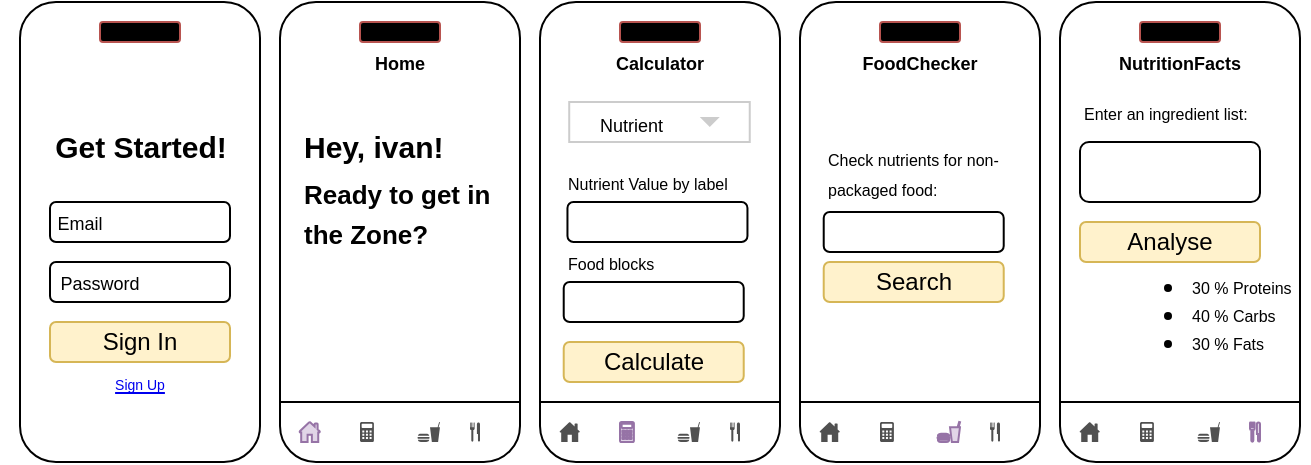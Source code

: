 <mxfile version="24.2.5" type="github">
  <diagram id="C5RBs43oDa-KdzZeNtuy" name="Page-1">
    <mxGraphModel dx="984" dy="659" grid="1" gridSize="10" guides="1" tooltips="1" connect="1" arrows="1" fold="1" page="1" pageScale="1" pageWidth="827" pageHeight="1169" math="0" shadow="0">
      <root>
        <mxCell id="WIyWlLk6GJQsqaUBKTNV-0" />
        <mxCell id="WIyWlLk6GJQsqaUBKTNV-1" parent="WIyWlLk6GJQsqaUBKTNV-0" />
        <mxCell id="LmptgclhA3fd6WnhmWBI-0" value="" style="rounded=1;whiteSpace=wrap;html=1;" vertex="1" parent="WIyWlLk6GJQsqaUBKTNV-1">
          <mxGeometry x="220" y="600" width="120" height="230" as="geometry" />
        </mxCell>
        <mxCell id="LmptgclhA3fd6WnhmWBI-1" value="" style="rounded=1;whiteSpace=wrap;html=1;fillColor=#000000;strokeColor=#b85450;fontStyle=1" vertex="1" parent="WIyWlLk6GJQsqaUBKTNV-1">
          <mxGeometry x="260" y="610" width="40" height="10" as="geometry" />
        </mxCell>
        <mxCell id="LmptgclhA3fd6WnhmWBI-2" value="&lt;span style=&quot;font-size: 15px;&quot;&gt;Hey, ivan!&amp;nbsp;&lt;/span&gt;" style="text;strokeColor=none;fillColor=none;html=1;fontSize=24;fontStyle=1;verticalAlign=middle;align=left;" vertex="1" parent="WIyWlLk6GJQsqaUBKTNV-1">
          <mxGeometry x="230" y="650" width="100" height="40" as="geometry" />
        </mxCell>
        <UserObject label="&lt;font style=&quot;font-size: 9px;&quot;&gt;Home&lt;/font&gt;" placeholders="1" name="Variable" id="LmptgclhA3fd6WnhmWBI-3">
          <mxCell style="text;html=1;strokeColor=none;fillColor=none;align=center;verticalAlign=middle;whiteSpace=wrap;overflow=hidden;fontStyle=1" vertex="1" parent="WIyWlLk6GJQsqaUBKTNV-1">
            <mxGeometry x="240" y="620" width="80" height="20" as="geometry" />
          </mxCell>
        </UserObject>
        <mxCell id="LmptgclhA3fd6WnhmWBI-4" value="" style="rounded=1;whiteSpace=wrap;html=1;" vertex="1" parent="WIyWlLk6GJQsqaUBKTNV-1">
          <mxGeometry x="90" y="600" width="120" height="230" as="geometry" />
        </mxCell>
        <mxCell id="LmptgclhA3fd6WnhmWBI-5" value="" style="rounded=1;whiteSpace=wrap;html=1;fillColor=#000000;strokeColor=#b85450;" vertex="1" parent="WIyWlLk6GJQsqaUBKTNV-1">
          <mxGeometry x="130" y="610" width="40" height="10" as="geometry" />
        </mxCell>
        <mxCell id="LmptgclhA3fd6WnhmWBI-6" value="" style="rounded=1;whiteSpace=wrap;html=1;" vertex="1" parent="WIyWlLk6GJQsqaUBKTNV-1">
          <mxGeometry x="105" y="700" width="90" height="20" as="geometry" />
        </mxCell>
        <mxCell id="LmptgclhA3fd6WnhmWBI-7" value="" style="rounded=1;whiteSpace=wrap;html=1;" vertex="1" parent="WIyWlLk6GJQsqaUBKTNV-1">
          <mxGeometry x="105" y="730" width="90" height="20" as="geometry" />
        </mxCell>
        <mxCell id="LmptgclhA3fd6WnhmWBI-8" value="Sign In" style="rounded=1;whiteSpace=wrap;html=1;fillColor=#fff2cc;strokeColor=#d6b656;" vertex="1" parent="WIyWlLk6GJQsqaUBKTNV-1">
          <mxGeometry x="105" y="760" width="90" height="20" as="geometry" />
        </mxCell>
        <UserObject label="&lt;font style=&quot;font-size: 7px;&quot;&gt;Sign Up&lt;/font&gt;" link="https://www.draw.io" id="LmptgclhA3fd6WnhmWBI-9">
          <mxCell style="text;html=1;strokeColor=none;fillColor=none;whiteSpace=wrap;align=center;verticalAlign=middle;fontColor=#0000EE;fontStyle=4;" vertex="1" parent="WIyWlLk6GJQsqaUBKTNV-1">
            <mxGeometry x="120" y="770" width="60" height="40" as="geometry" />
          </mxCell>
        </UserObject>
        <mxCell id="LmptgclhA3fd6WnhmWBI-10" value="&lt;span style=&quot;font-size: 15px;&quot;&gt;Get Started!&lt;/span&gt;" style="text;strokeColor=none;fillColor=none;html=1;fontSize=24;fontStyle=1;verticalAlign=middle;align=center;" vertex="1" parent="WIyWlLk6GJQsqaUBKTNV-1">
          <mxGeometry x="100" y="650" width="100" height="40" as="geometry" />
        </mxCell>
        <UserObject label="&lt;font style=&quot;font-size: 9px;&quot;&gt;Email&lt;/font&gt;" placeholders="1" name="Variable" id="LmptgclhA3fd6WnhmWBI-11">
          <mxCell style="text;html=1;strokeColor=none;fillColor=none;align=center;verticalAlign=middle;whiteSpace=wrap;overflow=hidden;" vertex="1" parent="WIyWlLk6GJQsqaUBKTNV-1">
            <mxGeometry x="80" y="700" width="80" height="20" as="geometry" />
          </mxCell>
        </UserObject>
        <UserObject label="&lt;font style=&quot;font-size: 9px;&quot;&gt;Password&lt;/font&gt;" placeholders="1" name="Variable" id="LmptgclhA3fd6WnhmWBI-12">
          <mxCell style="text;html=1;strokeColor=none;fillColor=none;align=center;verticalAlign=middle;whiteSpace=wrap;overflow=hidden;" vertex="1" parent="WIyWlLk6GJQsqaUBKTNV-1">
            <mxGeometry x="90" y="730" width="80" height="20" as="geometry" />
          </mxCell>
        </UserObject>
        <mxCell id="LmptgclhA3fd6WnhmWBI-13" value="" style="sketch=0;pointerEvents=1;shadow=0;dashed=0;html=1;strokeColor=#9673a6;fillColor=#e1d5e7;labelPosition=center;verticalLabelPosition=bottom;verticalAlign=top;outlineConnect=0;align=center;shape=mxgraph.office.concepts.home;fontStyle=1" vertex="1" parent="WIyWlLk6GJQsqaUBKTNV-1">
          <mxGeometry x="229.74" y="810" width="10.26" height="10" as="geometry" />
        </mxCell>
        <mxCell id="LmptgclhA3fd6WnhmWBI-14" value="" style="sketch=0;pointerEvents=1;shadow=0;dashed=0;html=1;strokeColor=none;fillColor=#505050;labelPosition=center;verticalLabelPosition=bottom;verticalAlign=top;outlineConnect=0;align=center;shape=mxgraph.office.concepts.calculator;fontStyle=1" vertex="1" parent="WIyWlLk6GJQsqaUBKTNV-1">
          <mxGeometry x="260" y="810" width="6.95" height="10" as="geometry" />
        </mxCell>
        <mxCell id="LmptgclhA3fd6WnhmWBI-15" value="" style="shape=mxgraph.signs.food.fast_food;html=1;pointerEvents=1;fillColor=#505050;strokeColor=none;verticalLabelPosition=bottom;verticalAlign=top;align=center;fontStyle=1" vertex="1" parent="WIyWlLk6GJQsqaUBKTNV-1">
          <mxGeometry x="288.73" y="810" width="11.27" height="10" as="geometry" />
        </mxCell>
        <mxCell id="LmptgclhA3fd6WnhmWBI-16" value="" style="shape=mxgraph.signs.food.restaurant_2;html=1;pointerEvents=1;fillColor=#505050;strokeColor=none;verticalLabelPosition=bottom;verticalAlign=top;align=center;fontStyle=1" vertex="1" parent="WIyWlLk6GJQsqaUBKTNV-1">
          <mxGeometry x="315" y="810" width="5" height="10" as="geometry" />
        </mxCell>
        <mxCell id="LmptgclhA3fd6WnhmWBI-17" value="" style="verticalLabelPosition=bottom;shadow=0;dashed=0;align=center;html=1;verticalAlign=top;strokeWidth=1;shape=mxgraph.mockup.markup.line;strokeColor=#000000;" vertex="1" parent="WIyWlLk6GJQsqaUBKTNV-1">
          <mxGeometry x="220" y="790" width="120" height="20" as="geometry" />
        </mxCell>
        <mxCell id="LmptgclhA3fd6WnhmWBI-18" value="" style="shape=image;html=1;verticalAlign=top;verticalLabelPosition=bottom;labelBackgroundColor=#ffffff;imageAspect=0;aspect=fixed;image=https://cdn3.iconfinder.com/data/icons/user-interface-169/32/logout-128.png;fontStyle=1" vertex="1" parent="WIyWlLk6GJQsqaUBKTNV-1">
          <mxGeometry x="320" y="625" width="10" height="10" as="geometry" />
        </mxCell>
        <mxCell id="LmptgclhA3fd6WnhmWBI-19" value="&lt;font style=&quot;font-size: 13px;&quot;&gt;Ready to get in&lt;/font&gt;&lt;div style=&quot;line-height: 40%;&quot;&gt;&lt;font style=&quot;font-size: 13px;&quot;&gt;the Zone?&lt;/font&gt;&lt;/div&gt;" style="text;strokeColor=none;fillColor=none;html=1;fontSize=24;fontStyle=1;verticalAlign=middle;align=left;" vertex="1" parent="WIyWlLk6GJQsqaUBKTNV-1">
          <mxGeometry x="229.74" y="680" width="100" height="40" as="geometry" />
        </mxCell>
        <mxCell id="LmptgclhA3fd6WnhmWBI-38" value="" style="rounded=1;whiteSpace=wrap;html=1;" vertex="1" parent="WIyWlLk6GJQsqaUBKTNV-1">
          <mxGeometry x="350" y="600" width="120" height="230" as="geometry" />
        </mxCell>
        <mxCell id="LmptgclhA3fd6WnhmWBI-39" value="" style="rounded=1;whiteSpace=wrap;html=1;fillColor=#000000;strokeColor=#b85450;fontStyle=1" vertex="1" parent="WIyWlLk6GJQsqaUBKTNV-1">
          <mxGeometry x="390" y="610" width="40" height="10" as="geometry" />
        </mxCell>
        <UserObject label="&lt;font style=&quot;font-size: 9px;&quot;&gt;Calculator&lt;/font&gt;" placeholders="1" name="Variable" id="LmptgclhA3fd6WnhmWBI-41">
          <mxCell style="text;html=1;strokeColor=none;fillColor=none;align=center;verticalAlign=middle;whiteSpace=wrap;overflow=hidden;fontStyle=1" vertex="1" parent="WIyWlLk6GJQsqaUBKTNV-1">
            <mxGeometry x="370" y="620" width="80" height="20" as="geometry" />
          </mxCell>
        </UserObject>
        <mxCell id="LmptgclhA3fd6WnhmWBI-42" value="" style="sketch=0;pointerEvents=1;shadow=0;dashed=0;html=1;strokeColor=none;fillColor=#505050;labelPosition=center;verticalLabelPosition=bottom;verticalAlign=top;outlineConnect=0;align=center;shape=mxgraph.office.concepts.home;fontStyle=1" vertex="1" parent="WIyWlLk6GJQsqaUBKTNV-1">
          <mxGeometry x="359.74" y="810" width="10.26" height="10" as="geometry" />
        </mxCell>
        <mxCell id="LmptgclhA3fd6WnhmWBI-43" value="" style="sketch=0;pointerEvents=1;shadow=0;dashed=0;html=1;strokeColor=#9673a6;fillColor=#e1d5e7;labelPosition=center;verticalLabelPosition=bottom;verticalAlign=top;outlineConnect=0;align=center;shape=mxgraph.office.concepts.calculator;fontStyle=1" vertex="1" parent="WIyWlLk6GJQsqaUBKTNV-1">
          <mxGeometry x="390" y="810" width="6.95" height="10" as="geometry" />
        </mxCell>
        <mxCell id="LmptgclhA3fd6WnhmWBI-44" value="" style="shape=mxgraph.signs.food.fast_food;html=1;pointerEvents=1;fillColor=#505050;strokeColor=none;verticalLabelPosition=bottom;verticalAlign=top;align=center;fontStyle=1" vertex="1" parent="WIyWlLk6GJQsqaUBKTNV-1">
          <mxGeometry x="418.73" y="810" width="11.27" height="10" as="geometry" />
        </mxCell>
        <mxCell id="LmptgclhA3fd6WnhmWBI-45" value="" style="shape=mxgraph.signs.food.restaurant_2;html=1;pointerEvents=1;fillColor=#505050;strokeColor=none;verticalLabelPosition=bottom;verticalAlign=top;align=center;fontStyle=1" vertex="1" parent="WIyWlLk6GJQsqaUBKTNV-1">
          <mxGeometry x="445" y="810" width="5" height="10" as="geometry" />
        </mxCell>
        <mxCell id="LmptgclhA3fd6WnhmWBI-46" value="" style="verticalLabelPosition=bottom;shadow=0;dashed=0;align=center;html=1;verticalAlign=top;strokeWidth=1;shape=mxgraph.mockup.markup.line;strokeColor=#000000;" vertex="1" parent="WIyWlLk6GJQsqaUBKTNV-1">
          <mxGeometry x="350" y="790" width="120" height="20" as="geometry" />
        </mxCell>
        <mxCell id="LmptgclhA3fd6WnhmWBI-49" value="" style="rounded=1;whiteSpace=wrap;html=1;" vertex="1" parent="WIyWlLk6GJQsqaUBKTNV-1">
          <mxGeometry x="480" y="600" width="120" height="230" as="geometry" />
        </mxCell>
        <mxCell id="LmptgclhA3fd6WnhmWBI-50" value="" style="rounded=1;whiteSpace=wrap;html=1;fillColor=#000000;strokeColor=#b85450;fontStyle=1" vertex="1" parent="WIyWlLk6GJQsqaUBKTNV-1">
          <mxGeometry x="520" y="610" width="40" height="10" as="geometry" />
        </mxCell>
        <UserObject label="&lt;font style=&quot;font-size: 9px;&quot;&gt;FoodChecker&lt;/font&gt;" placeholders="1" name="Variable" id="LmptgclhA3fd6WnhmWBI-51">
          <mxCell style="text;html=1;strokeColor=none;fillColor=none;align=center;verticalAlign=middle;whiteSpace=wrap;overflow=hidden;fontStyle=1" vertex="1" parent="WIyWlLk6GJQsqaUBKTNV-1">
            <mxGeometry x="500" y="620" width="80" height="20" as="geometry" />
          </mxCell>
        </UserObject>
        <mxCell id="LmptgclhA3fd6WnhmWBI-52" value="" style="sketch=0;pointerEvents=1;shadow=0;dashed=0;html=1;strokeColor=none;fillColor=#505050;labelPosition=center;verticalLabelPosition=bottom;verticalAlign=top;outlineConnect=0;align=center;shape=mxgraph.office.concepts.home;fontStyle=1" vertex="1" parent="WIyWlLk6GJQsqaUBKTNV-1">
          <mxGeometry x="489.74" y="810" width="10.26" height="10" as="geometry" />
        </mxCell>
        <mxCell id="LmptgclhA3fd6WnhmWBI-54" value="" style="shape=mxgraph.signs.food.fast_food;html=1;pointerEvents=1;fillColor=#e1d5e7;strokeColor=#9673a6;verticalLabelPosition=bottom;verticalAlign=top;align=center;fontStyle=1" vertex="1" parent="WIyWlLk6GJQsqaUBKTNV-1">
          <mxGeometry x="548.73" y="810" width="11.27" height="10" as="geometry" />
        </mxCell>
        <mxCell id="LmptgclhA3fd6WnhmWBI-55" value="" style="shape=mxgraph.signs.food.restaurant_2;html=1;pointerEvents=1;fillColor=#505050;strokeColor=none;verticalLabelPosition=bottom;verticalAlign=top;align=center;fontStyle=1" vertex="1" parent="WIyWlLk6GJQsqaUBKTNV-1">
          <mxGeometry x="575" y="810" width="5" height="10" as="geometry" />
        </mxCell>
        <mxCell id="LmptgclhA3fd6WnhmWBI-56" value="" style="verticalLabelPosition=bottom;shadow=0;dashed=0;align=center;html=1;verticalAlign=top;strokeWidth=1;shape=mxgraph.mockup.markup.line;strokeColor=#000000;" vertex="1" parent="WIyWlLk6GJQsqaUBKTNV-1">
          <mxGeometry x="480" y="790" width="120" height="20" as="geometry" />
        </mxCell>
        <mxCell id="LmptgclhA3fd6WnhmWBI-57" value="" style="sketch=0;pointerEvents=1;shadow=0;dashed=0;html=1;strokeColor=none;fillColor=#505050;labelPosition=center;verticalLabelPosition=bottom;verticalAlign=top;outlineConnect=0;align=center;shape=mxgraph.office.concepts.calculator;fontStyle=1" vertex="1" parent="WIyWlLk6GJQsqaUBKTNV-1">
          <mxGeometry x="520" y="810" width="6.95" height="10" as="geometry" />
        </mxCell>
        <mxCell id="LmptgclhA3fd6WnhmWBI-58" value="" style="rounded=1;whiteSpace=wrap;html=1;" vertex="1" parent="WIyWlLk6GJQsqaUBKTNV-1">
          <mxGeometry x="610" y="600" width="120" height="230" as="geometry" />
        </mxCell>
        <mxCell id="LmptgclhA3fd6WnhmWBI-59" value="" style="rounded=1;whiteSpace=wrap;html=1;fillColor=#000000;strokeColor=#b85450;fontStyle=1" vertex="1" parent="WIyWlLk6GJQsqaUBKTNV-1">
          <mxGeometry x="650" y="610" width="40" height="10" as="geometry" />
        </mxCell>
        <UserObject label="&lt;font style=&quot;font-size: 9px;&quot;&gt;NutritionFacts&lt;/font&gt;" placeholders="1" name="Variable" id="LmptgclhA3fd6WnhmWBI-60">
          <mxCell style="text;html=1;strokeColor=none;fillColor=none;align=center;verticalAlign=middle;whiteSpace=wrap;overflow=hidden;fontStyle=1" vertex="1" parent="WIyWlLk6GJQsqaUBKTNV-1">
            <mxGeometry x="630" y="620" width="80" height="20" as="geometry" />
          </mxCell>
        </UserObject>
        <mxCell id="LmptgclhA3fd6WnhmWBI-61" value="" style="sketch=0;pointerEvents=1;shadow=0;dashed=0;html=1;strokeColor=none;fillColor=#505050;labelPosition=center;verticalLabelPosition=bottom;verticalAlign=top;outlineConnect=0;align=center;shape=mxgraph.office.concepts.home;fontStyle=1" vertex="1" parent="WIyWlLk6GJQsqaUBKTNV-1">
          <mxGeometry x="619.74" y="810" width="10.26" height="10" as="geometry" />
        </mxCell>
        <mxCell id="LmptgclhA3fd6WnhmWBI-63" value="" style="shape=mxgraph.signs.food.restaurant_2;html=1;pointerEvents=1;fillColor=#e1d5e7;strokeColor=#9673a6;verticalLabelPosition=bottom;verticalAlign=top;align=center;fontStyle=1" vertex="1" parent="WIyWlLk6GJQsqaUBKTNV-1">
          <mxGeometry x="705" y="810" width="5" height="10" as="geometry" />
        </mxCell>
        <mxCell id="LmptgclhA3fd6WnhmWBI-64" value="" style="verticalLabelPosition=bottom;shadow=0;dashed=0;align=center;html=1;verticalAlign=top;strokeWidth=1;shape=mxgraph.mockup.markup.line;strokeColor=#000000;" vertex="1" parent="WIyWlLk6GJQsqaUBKTNV-1">
          <mxGeometry x="610" y="790" width="120" height="20" as="geometry" />
        </mxCell>
        <mxCell id="LmptgclhA3fd6WnhmWBI-65" value="" style="sketch=0;pointerEvents=1;shadow=0;dashed=0;html=1;strokeColor=none;fillColor=#505050;labelPosition=center;verticalLabelPosition=bottom;verticalAlign=top;outlineConnect=0;align=center;shape=mxgraph.office.concepts.calculator;fontStyle=1" vertex="1" parent="WIyWlLk6GJQsqaUBKTNV-1">
          <mxGeometry x="650" y="810" width="6.95" height="10" as="geometry" />
        </mxCell>
        <mxCell id="LmptgclhA3fd6WnhmWBI-66" value="" style="shape=mxgraph.signs.food.fast_food;html=1;pointerEvents=1;fillColor=#505050;strokeColor=none;verticalLabelPosition=bottom;verticalAlign=top;align=center;fontStyle=1" vertex="1" parent="WIyWlLk6GJQsqaUBKTNV-1">
          <mxGeometry x="678.73" y="810" width="11.27" height="10" as="geometry" />
        </mxCell>
        <mxCell id="LmptgclhA3fd6WnhmWBI-67" value="" style="dashed=0;align=center;fontSize=12;shape=rect;fillColor=#ffffff;strokeColor=#cccccc;whiteSpace=wrap;html=1;" vertex="1" parent="WIyWlLk6GJQsqaUBKTNV-1">
          <mxGeometry x="364.61" y="650" width="90.26" height="20" as="geometry" />
        </mxCell>
        <mxCell id="LmptgclhA3fd6WnhmWBI-68" value="&lt;font style=&quot;font-size: 9px;&quot;&gt;Nutrient&lt;/font&gt;" style="text;fontColor=#000000;verticalAlign=middle;spacingLeft=13;fontSize=14;whiteSpace=wrap;html=1;align=left;" vertex="1" parent="LmptgclhA3fd6WnhmWBI-67">
          <mxGeometry width="90.26" height="20" as="geometry" />
        </mxCell>
        <mxCell id="LmptgclhA3fd6WnhmWBI-69" value="" style="dashed=0;html=1;shape=mxgraph.gmdl.triangle;fillColor=#cccccc;strokeColor=none;" vertex="1" parent="LmptgclhA3fd6WnhmWBI-67">
          <mxGeometry x="1" y="0.5" width="10" height="5" relative="1" as="geometry">
            <mxPoint x="-25" y="-2.5" as="offset" />
          </mxGeometry>
        </mxCell>
        <mxCell id="LmptgclhA3fd6WnhmWBI-71" value="" style="rounded=1;whiteSpace=wrap;html=1;" vertex="1" parent="WIyWlLk6GJQsqaUBKTNV-1">
          <mxGeometry x="363.73" y="700" width="90" height="20" as="geometry" />
        </mxCell>
        <UserObject label="&lt;font style=&quot;font-size: 8px;&quot;&gt;Nutrient Value by label&lt;/font&gt;" placeholders="1" name="Variable" id="LmptgclhA3fd6WnhmWBI-73">
          <mxCell style="text;html=1;strokeColor=none;fillColor=none;align=left;verticalAlign=middle;whiteSpace=wrap;overflow=hidden;fontStyle=0" vertex="1" parent="WIyWlLk6GJQsqaUBKTNV-1">
            <mxGeometry x="361.86" y="680" width="96.27" height="20" as="geometry" />
          </mxCell>
        </UserObject>
        <UserObject label="&lt;font style=&quot;font-size: 8px;&quot;&gt;Food blocks&lt;/font&gt;" placeholders="1" name="Variable" id="LmptgclhA3fd6WnhmWBI-74">
          <mxCell style="text;html=1;strokeColor=none;fillColor=none;align=left;verticalAlign=middle;whiteSpace=wrap;overflow=hidden;" vertex="1" parent="WIyWlLk6GJQsqaUBKTNV-1">
            <mxGeometry x="361.86" y="720" width="96.27" height="20" as="geometry" />
          </mxCell>
        </UserObject>
        <mxCell id="LmptgclhA3fd6WnhmWBI-75" value="" style="rounded=1;whiteSpace=wrap;html=1;" vertex="1" parent="WIyWlLk6GJQsqaUBKTNV-1">
          <mxGeometry x="361.86" y="740" width="90" height="20" as="geometry" />
        </mxCell>
        <mxCell id="LmptgclhA3fd6WnhmWBI-76" value="Calculate" style="rounded=1;whiteSpace=wrap;html=1;fillColor=#fff2cc;strokeColor=#d6b656;" vertex="1" parent="WIyWlLk6GJQsqaUBKTNV-1">
          <mxGeometry x="361.86" y="770" width="90" height="20" as="geometry" />
        </mxCell>
        <UserObject label="&lt;font style=&quot;font-size: 8px;&quot;&gt;Check nutrients for non-packaged food:&lt;/font&gt;" placeholders="1" name="Variable" id="LmptgclhA3fd6WnhmWBI-77">
          <mxCell style="text;html=1;strokeColor=none;fillColor=none;align=left;verticalAlign=middle;whiteSpace=wrap;overflow=hidden;fontStyle=0" vertex="1" parent="WIyWlLk6GJQsqaUBKTNV-1">
            <mxGeometry x="491.86" y="665" width="96.27" height="40" as="geometry" />
          </mxCell>
        </UserObject>
        <mxCell id="LmptgclhA3fd6WnhmWBI-78" value="" style="rounded=1;whiteSpace=wrap;html=1;" vertex="1" parent="WIyWlLk6GJQsqaUBKTNV-1">
          <mxGeometry x="491.86" y="705" width="90" height="20" as="geometry" />
        </mxCell>
        <mxCell id="LmptgclhA3fd6WnhmWBI-79" value="Search" style="rounded=1;whiteSpace=wrap;html=1;fillColor=#fff2cc;strokeColor=#d6b656;" vertex="1" parent="WIyWlLk6GJQsqaUBKTNV-1">
          <mxGeometry x="491.86" y="730" width="90" height="20" as="geometry" />
        </mxCell>
        <UserObject label="&lt;font style=&quot;font-size: 8px;&quot;&gt;Enter an ingredient list:&lt;/font&gt;" placeholders="1" name="Variable" id="LmptgclhA3fd6WnhmWBI-80">
          <mxCell style="text;html=1;strokeColor=none;fillColor=none;align=left;verticalAlign=middle;whiteSpace=wrap;overflow=hidden;fontStyle=0" vertex="1" parent="WIyWlLk6GJQsqaUBKTNV-1">
            <mxGeometry x="620" y="635" width="96.27" height="40" as="geometry" />
          </mxCell>
        </UserObject>
        <mxCell id="LmptgclhA3fd6WnhmWBI-83" value="" style="rounded=1;whiteSpace=wrap;html=1;" vertex="1" parent="WIyWlLk6GJQsqaUBKTNV-1">
          <mxGeometry x="620" y="670" width="90" height="30" as="geometry" />
        </mxCell>
        <mxCell id="LmptgclhA3fd6WnhmWBI-84" value="Analyse" style="rounded=1;whiteSpace=wrap;html=1;fillColor=#fff2cc;strokeColor=#d6b656;" vertex="1" parent="WIyWlLk6GJQsqaUBKTNV-1">
          <mxGeometry x="620" y="710" width="90" height="20" as="geometry" />
        </mxCell>
        <mxCell id="LmptgclhA3fd6WnhmWBI-85" value="" style="shape=image;html=1;verticalAlign=top;verticalLabelPosition=bottom;labelBackgroundColor=#ffffff;imageAspect=0;aspect=fixed;image=https://cdn4.iconfinder.com/data/icons/essential-app-2/16/pie-chart-stat-graph-128.png;imageBackground=default;" vertex="1" parent="WIyWlLk6GJQsqaUBKTNV-1">
          <mxGeometry x="620" y="740" width="40" height="40" as="geometry" />
        </mxCell>
        <UserObject label="&lt;ul&gt;&lt;li&gt;&lt;font style=&quot;font-size: 8px;&quot;&gt;30 % Proteins&lt;/font&gt;&lt;/li&gt;&lt;li&gt;&lt;font style=&quot;font-size: 8px;&quot;&gt;40 % Carbs&lt;/font&gt;&lt;/li&gt;&lt;li&gt;&lt;span style=&quot;font-size: 8px;&quot;&gt;30 % Fats&lt;/span&gt;&lt;/li&gt;&lt;/ul&gt;" placeholders="1" name="Variable" id="LmptgclhA3fd6WnhmWBI-86">
          <mxCell style="text;html=1;strokeColor=none;fillColor=none;align=left;verticalAlign=middle;whiteSpace=wrap;overflow=hidden;fontStyle=0" vertex="1" parent="WIyWlLk6GJQsqaUBKTNV-1">
            <mxGeometry x="634.37" y="720" width="100" height="70" as="geometry" />
          </mxCell>
        </UserObject>
      </root>
    </mxGraphModel>
  </diagram>
</mxfile>
